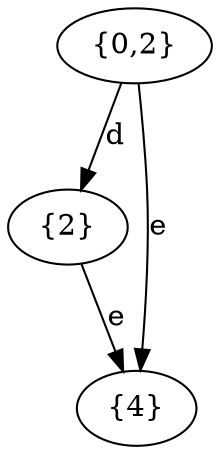 digraph dfa
{
    "{0,2}" -> "{2}" [label="d"];
    "{2}" -> "{4}" [label="e"];
    "{0,2}" -> "{4}" [label="e"];
}
